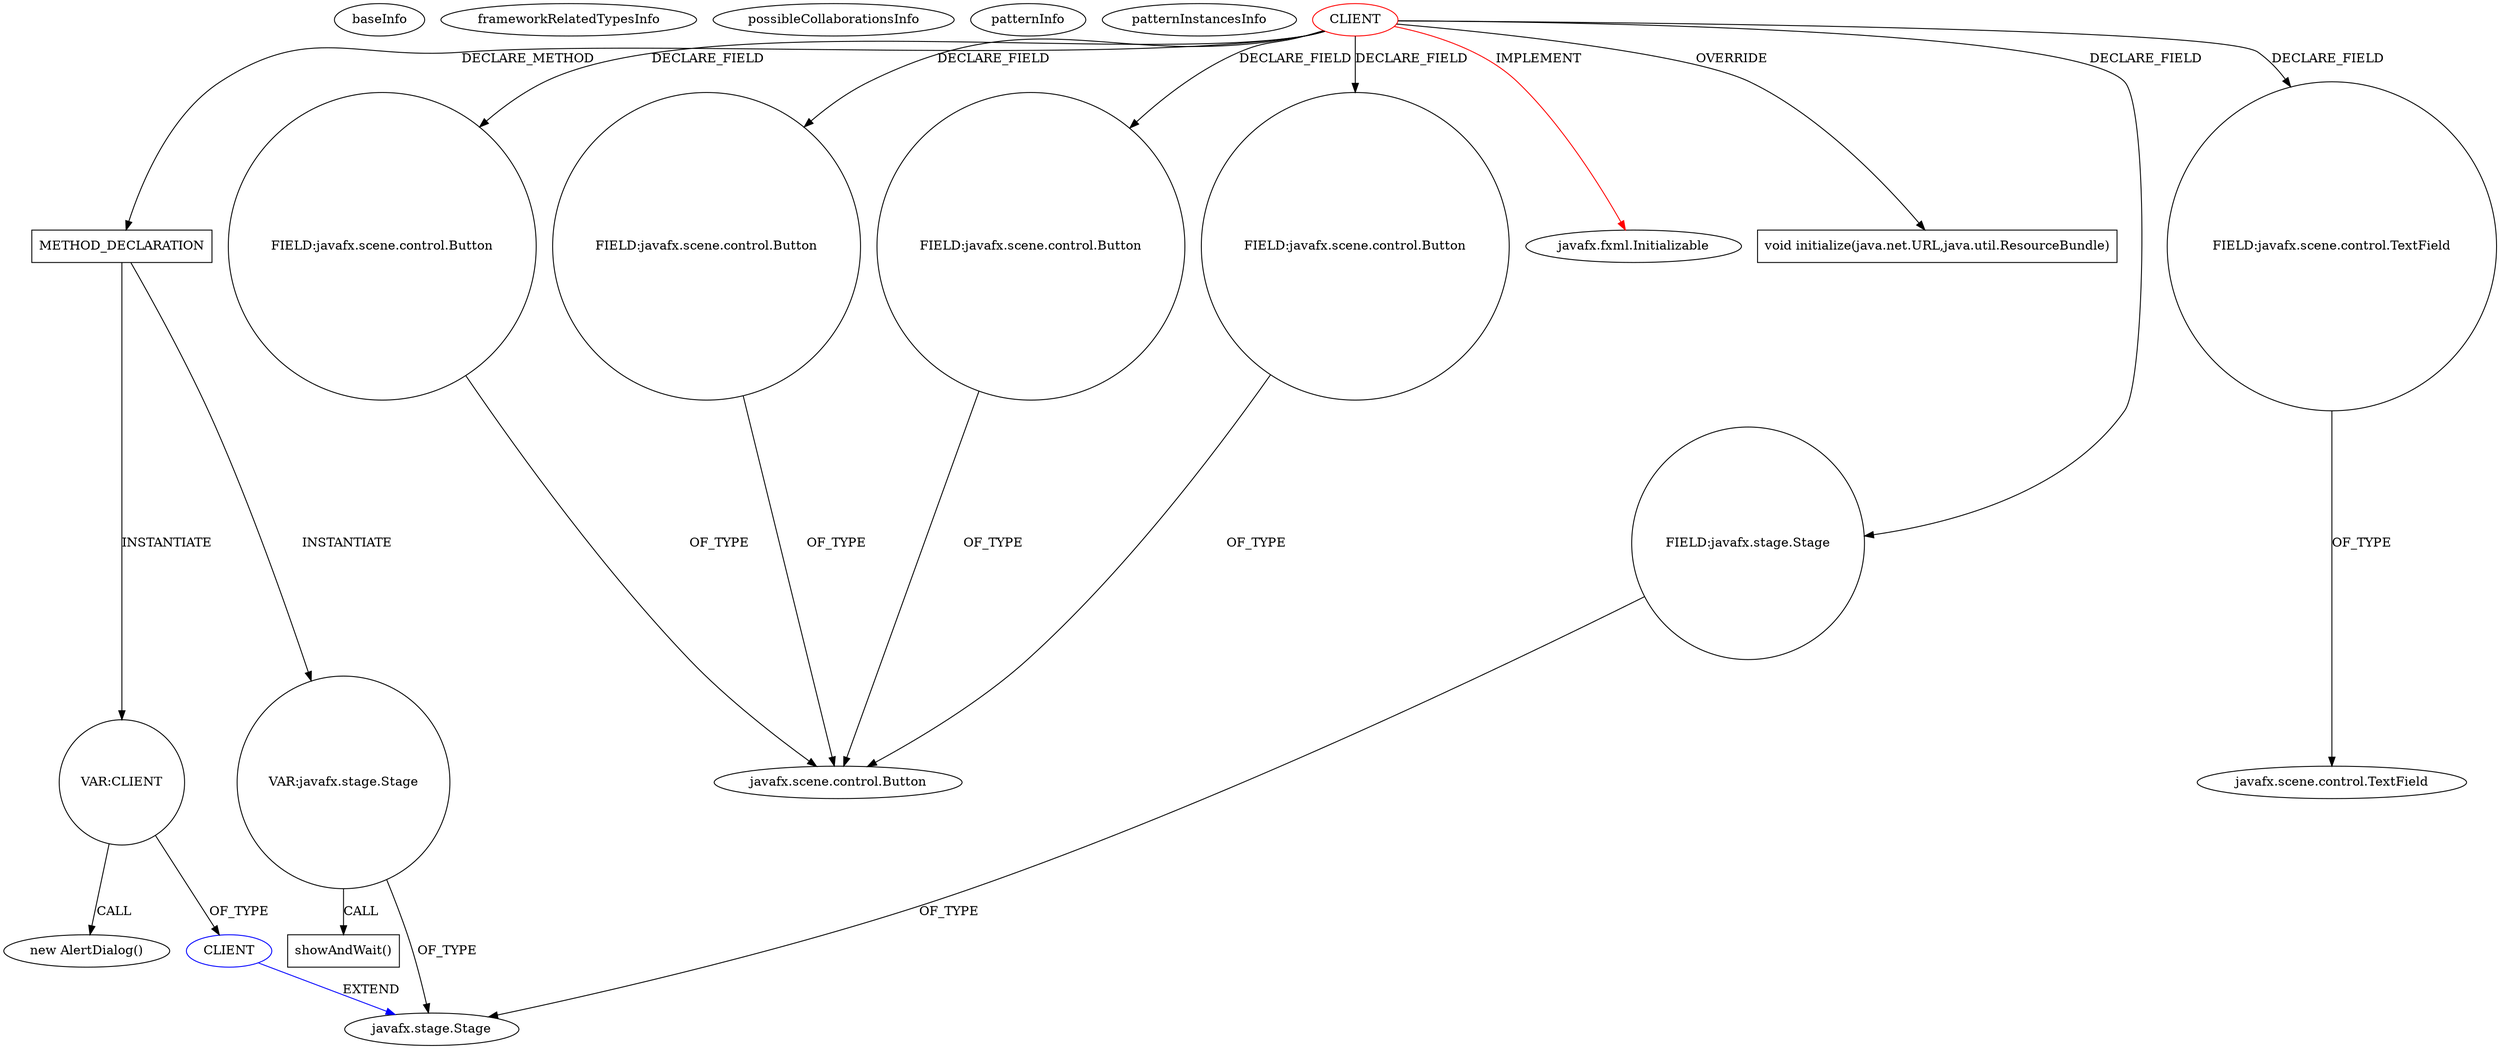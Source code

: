digraph {
baseInfo[graphId=3934,category="pattern",isAnonymous=false,possibleRelation=true]
frameworkRelatedTypesInfo[0="javafx.fxml.Initializable"]
possibleCollaborationsInfo[0="3934~INSTANTIATION-CLIENT_METHOD_DECLARATION-~javafx.fxml.Initializable ~javafx.stage.Stage ~false~false"]
patternInfo[frequency=2.0,patternRootClient=0]
patternInstancesInfo[0="demibenari-cd-catalog~/demibenari-cd-catalog/cd-catalog-master/src/cd/catalog/EditCDFormController.java~EditCDFormController~2395",1="demibenari-cd-catalog~/demibenari-cd-catalog/cd-catalog-master/src/cd/catalog/MainFormController.java~MainFormController~2392"]
67[label="new AlertDialog()",vertexType="CONSTRUCTOR_CALL",isFrameworkType=false]
68[label="VAR:CLIENT",vertexType="VARIABLE_EXPRESION",isFrameworkType=false,shape=circle]
56[label="METHOD_DECLARATION",vertexType="CLIENT_METHOD_DECLARATION",isFrameworkType=false,shape=box]
0[label="CLIENT",vertexType="ROOT_CLIENT_CLASS_DECLARATION",isFrameworkType=false,color=red]
2[label="FIELD:javafx.scene.control.Button",vertexType="FIELD_DECLARATION",isFrameworkType=false,shape=circle]
14[label="FIELD:javafx.scene.control.Button",vertexType="FIELD_DECLARATION",isFrameworkType=false,shape=circle]
16[label="FIELD:javafx.scene.control.Button",vertexType="FIELD_DECLARATION",isFrameworkType=false,shape=circle]
6[label="FIELD:javafx.scene.control.Button",vertexType="FIELD_DECLARATION",isFrameworkType=false,shape=circle]
1[label="javafx.fxml.Initializable",vertexType="FRAMEWORK_INTERFACE_TYPE",isFrameworkType=false]
64[label="VAR:javafx.stage.Stage",vertexType="VARIABLE_EXPRESION",isFrameworkType=false,shape=circle]
65[label="showAndWait()",vertexType="INSIDE_CALL",isFrameworkType=false,shape=box]
23[label="javafx.stage.Stage",vertexType="FRAMEWORK_CLASS_TYPE",isFrameworkType=false]
24[label="void initialize(java.net.URL,java.util.ResourceBundle)",vertexType="OVERRIDING_METHOD_DECLARATION",isFrameworkType=false,shape=box]
22[label="FIELD:javafx.stage.Stage",vertexType="FIELD_DECLARATION",isFrameworkType=false,shape=circle]
3[label="javafx.scene.control.Button",vertexType="FRAMEWORK_CLASS_TYPE",isFrameworkType=false]
8[label="FIELD:javafx.scene.control.TextField",vertexType="FIELD_DECLARATION",isFrameworkType=false,shape=circle]
5[label="javafx.scene.control.TextField",vertexType="FRAMEWORK_CLASS_TYPE",isFrameworkType=false]
62[label="CLIENT",vertexType="REFERENCE_CLIENT_CLASS_DECLARATION",isFrameworkType=false,color=blue]
68->67[label="CALL"]
56->64[label="INSTANTIATE"]
0->22[label="DECLARE_FIELD"]
64->23[label="OF_TYPE"]
22->23[label="OF_TYPE"]
0->16[label="DECLARE_FIELD"]
0->1[label="IMPLEMENT",color=red]
0->24[label="OVERRIDE"]
8->5[label="OF_TYPE"]
16->3[label="OF_TYPE"]
6->3[label="OF_TYPE"]
0->14[label="DECLARE_FIELD"]
2->3[label="OF_TYPE"]
0->8[label="DECLARE_FIELD"]
14->3[label="OF_TYPE"]
0->56[label="DECLARE_METHOD"]
0->6[label="DECLARE_FIELD"]
56->68[label="INSTANTIATE"]
68->62[label="OF_TYPE"]
62->23[label="EXTEND",color=blue]
0->2[label="DECLARE_FIELD"]
64->65[label="CALL"]
}
